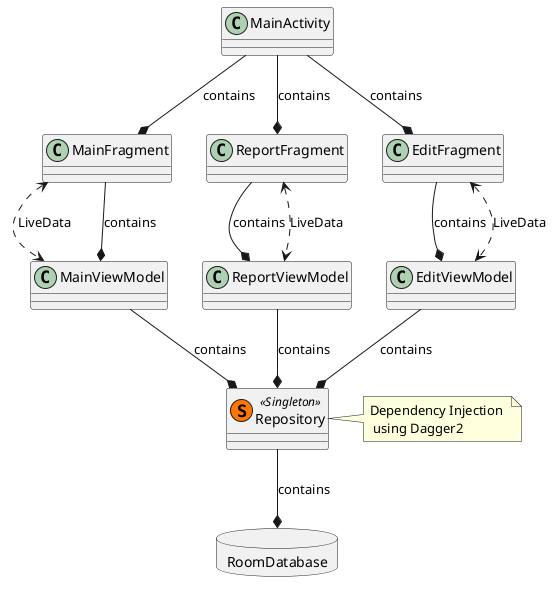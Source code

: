 @startuml

class Repository << (S,#FF7700) Singleton >>
class Repository
    note right: Dependency Injection \n using Dagger2

package RoomDatabase <<Database>> {
}

MainActivity  --*  MainFragment : contains
MainActivity  --*  ReportFragment : contains
ReportFragment --* ReportViewModel :  contains
EditFragment --* EditViewModel :  contains
MainActivity  --*  EditFragment : contains

EditFragment <..> EditViewModel :  LiveData
ReportFragment <..> ReportViewModel :  LiveData
MainFragment <..> MainViewModel : LiveData
MainFragment --* MainViewModel : contains

ReportViewModel --* Repository : contains
MainViewModel --* Repository : contains
EditViewModel --* Repository : contains

Repository --* RoomDatabase: contains


@enduml